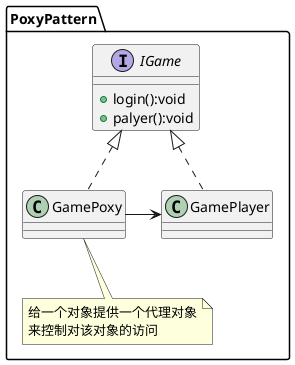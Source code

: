 @startuml
package PoxyPattern {
    interface IGame {
        +login():void
        +palyer():void
    }
    class GamePlayer implements IGame
    class GamePoxy
    note bottom:给一个对象提供一个代理对象\n来控制对该对象的访问
    class GamePoxy implements IGame
    GamePoxy -> GamePlayer
}
@enduml